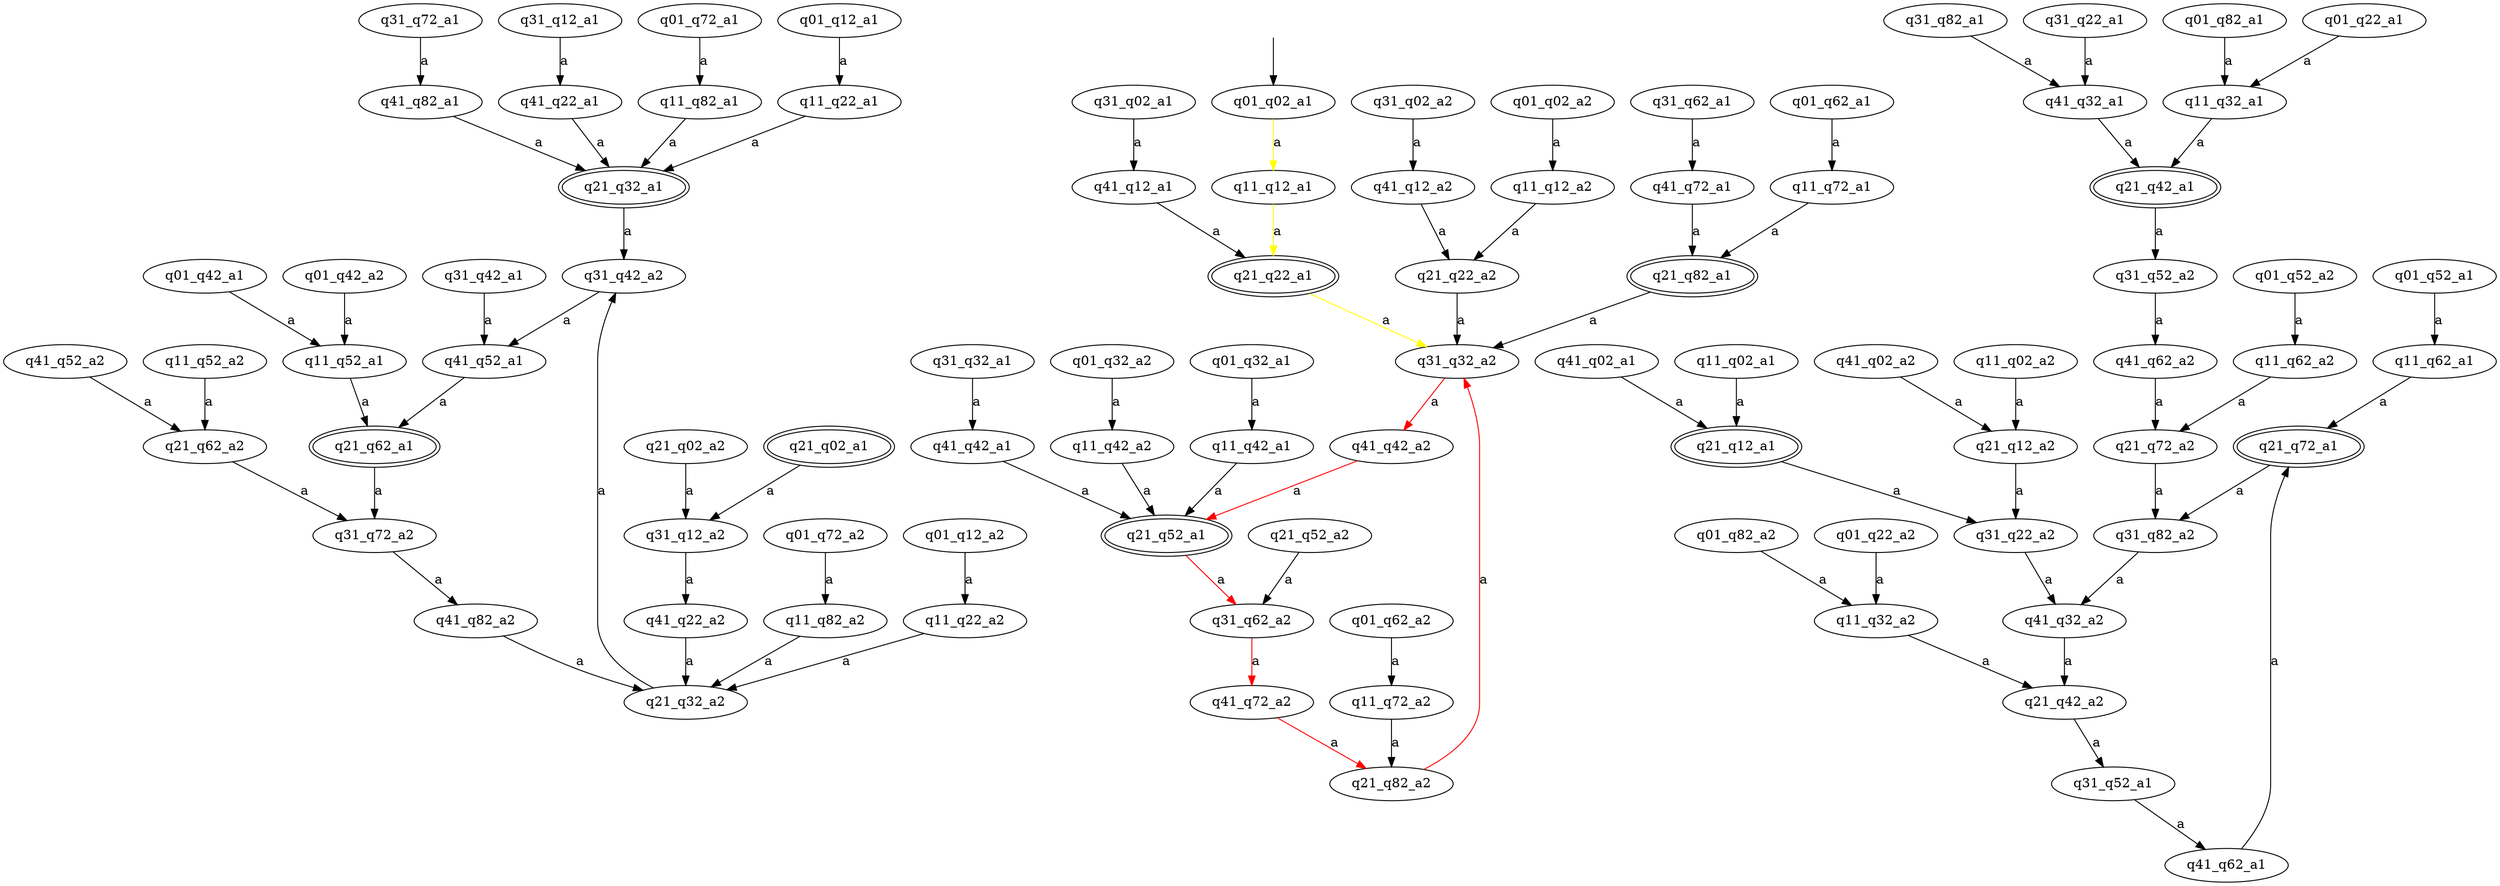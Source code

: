 digraph dot {
  q21_q32_a1 [peripheries = 2];
  q21_q82_a1 [peripheries = 2];
  q21_q72_a1 [peripheries = 2];
  q21_q62_a1 [peripheries = 2];
  q21_q52_a1 [peripheries = 2];
  q21_q42_a1 [peripheries = 2];
  q21_q22_a1 [peripheries = 2];
  q21_q12_a1 [peripheries = 2];
  q21_q02_a1 [peripheries = 2];
  to_q01_q02_a1 [shape = none,label=""];
  to_q01_q02_a1 -> q01_q02_a1;
  q41_q82_a2 -> q21_q32_a2 [label = "a"];
  q41_q82_a1 -> q21_q32_a1 [label = "a"];
  q41_q72_a2 -> q21_q82_a2 [label = "a", color=red];
  q41_q72_a1 -> q21_q82_a1 [label = "a"];
  q41_q62_a2 -> q21_q72_a2 [label = "a"];
  q41_q62_a1 -> q21_q72_a1 [label = "a"];
  q41_q52_a2 -> q21_q62_a2 [label = "a"];
  q41_q52_a1 -> q21_q62_a1 [label = "a"];
  q41_q42_a2 -> q21_q52_a1 [label = "a", color=red];
  q41_q42_a1 -> q21_q52_a1 [label = "a"];
  q41_q32_a2 -> q21_q42_a2 [label = "a"];
  q41_q32_a1 -> q21_q42_a1 [label = "a"];
  q41_q22_a2 -> q21_q32_a2 [label = "a"];
  q41_q22_a1 -> q21_q32_a1 [label = "a"];
  q41_q12_a2 -> q21_q22_a2 [label = "a"];
  q41_q12_a1 -> q21_q22_a1 [label = "a"];
  q41_q02_a2 -> q21_q12_a2 [label = "a"];
  q41_q02_a1 -> q21_q12_a1 [label = "a"];
  q31_q82_a2 -> q41_q32_a2 [label = "a"];
  q31_q82_a1 -> q41_q32_a1 [label = "a"];
  q31_q72_a2 -> q41_q82_a2 [label = "a"];
  q31_q72_a1 -> q41_q82_a1 [label = "a"];
  q31_q62_a2 -> q41_q72_a2 [label = "a", color=red];
  q31_q62_a1 -> q41_q72_a1 [label = "a"];
  q31_q52_a2 -> q41_q62_a2 [label = "a"];
  q31_q52_a1 -> q41_q62_a1 [label = "a"];
  q31_q42_a2 -> q41_q52_a1 [label = "a"];
  q31_q42_a1 -> q41_q52_a1 [label = "a"];
  q31_q32_a2 -> q41_q42_a2 [label = "a", color=red];
  q31_q32_a1 -> q41_q42_a1 [label = "a"];
  q31_q22_a2 -> q41_q32_a2 [label = "a"];
  q31_q22_a1 -> q41_q32_a1 [label = "a"];
  q31_q12_a2 -> q41_q22_a2 [label = "a"];
  q31_q12_a1 -> q41_q22_a1 [label = "a"];
  q31_q02_a2 -> q41_q12_a2 [label = "a"];
  q31_q02_a1 -> q41_q12_a1 [label = "a"];
  q21_q82_a2 -> q31_q32_a2 [label = "a", color=red];
  q21_q82_a1 -> q31_q32_a2 [label = "a"];
  q21_q72_a2 -> q31_q82_a2 [label = "a"];
  q21_q72_a1 -> q31_q82_a2 [label = "a"];
  q21_q62_a2 -> q31_q72_a2 [label = "a"];
  q21_q62_a1 -> q31_q72_a2 [label = "a"];
  q21_q52_a2 -> q31_q62_a2 [label = "a"];
  q21_q52_a1 -> q31_q62_a2 [label = "a", color=red];
  q21_q42_a2 -> q31_q52_a1 [label = "a"];
  q21_q42_a1 -> q31_q52_a2 [label = "a"];
  q21_q32_a2 -> q31_q42_a2 [label = "a"];
  q21_q32_a1 -> q31_q42_a2 [label = "a"];
  q21_q22_a2 -> q31_q32_a2 [label = "a"];
  q21_q22_a1 -> q31_q32_a2 [label = "a", color=yellow];
  q21_q12_a2 -> q31_q22_a2 [label = "a"];
  q21_q12_a1 -> q31_q22_a2 [label = "a"];
  q21_q02_a2 -> q31_q12_a2 [label = "a"];
  q21_q02_a1 -> q31_q12_a2 [label = "a"];
  q11_q82_a2 -> q21_q32_a2 [label = "a"];
  q11_q82_a1 -> q21_q32_a1 [label = "a"];
  q11_q72_a2 -> q21_q82_a2 [label = "a"];
  q11_q72_a1 -> q21_q82_a1 [label = "a"];
  q11_q62_a2 -> q21_q72_a2 [label = "a"];
  q11_q62_a1 -> q21_q72_a1 [label = "a"];
  q11_q52_a2 -> q21_q62_a2 [label = "a"];
  q11_q52_a1 -> q21_q62_a1 [label = "a"];
  q11_q42_a2 -> q21_q52_a1 [label = "a"];
  q11_q42_a1 -> q21_q52_a1 [label = "a"];
  q11_q32_a2 -> q21_q42_a2 [label = "a"];
  q11_q32_a1 -> q21_q42_a1 [label = "a"];
  q11_q22_a2 -> q21_q32_a2 [label = "a"];
  q11_q22_a1 -> q21_q32_a1 [label = "a"];
  q11_q12_a2 -> q21_q22_a2 [label = "a"];
  q11_q12_a1 -> q21_q22_a1 [label = "a", color=yellow];
  q11_q02_a2 -> q21_q12_a2 [label = "a"];
  q11_q02_a1 -> q21_q12_a1 [label = "a"];
  q01_q82_a2 -> q11_q32_a2 [label = "a"];
  q01_q82_a1 -> q11_q32_a1 [label = "a"];
  q01_q72_a2 -> q11_q82_a2 [label = "a"];
  q01_q72_a1 -> q11_q82_a1 [label = "a"];
  q01_q62_a2 -> q11_q72_a2 [label = "a"];
  q01_q62_a1 -> q11_q72_a1 [label = "a"];
  q01_q52_a2 -> q11_q62_a2 [label = "a"];
  q01_q52_a1 -> q11_q62_a1 [label = "a"];
  q01_q42_a2 -> q11_q52_a1 [label = "a"];
  q01_q42_a1 -> q11_q52_a1 [label = "a"];
  q01_q32_a2 -> q11_q42_a2 [label = "a"];
  q01_q32_a1 -> q11_q42_a1 [label = "a"];
  q01_q22_a2 -> q11_q32_a2 [label = "a"];
  q01_q22_a1 -> q11_q32_a1 [label = "a"];
  q01_q12_a2 -> q11_q22_a2 [label = "a"];
  q01_q12_a1 -> q11_q22_a1 [label = "a"];
  q01_q02_a2 -> q11_q12_a2 [label = "a"];
  q01_q02_a1 -> q11_q12_a1 [label = "a", color=yellow];
}
